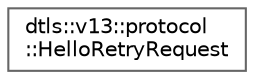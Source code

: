 digraph "Graphical Class Hierarchy"
{
 // LATEX_PDF_SIZE
  bgcolor="transparent";
  edge [fontname=Helvetica,fontsize=10,labelfontname=Helvetica,labelfontsize=10];
  node [fontname=Helvetica,fontsize=10,shape=box,height=0.2,width=0.4];
  rankdir="LR";
  Node0 [id="Node000000",label="dtls::v13::protocol\l::HelloRetryRequest",height=0.2,width=0.4,color="grey40", fillcolor="white", style="filled",URL="$classdtls_1_1v13_1_1protocol_1_1HelloRetryRequest.html",tooltip=" "];
}
